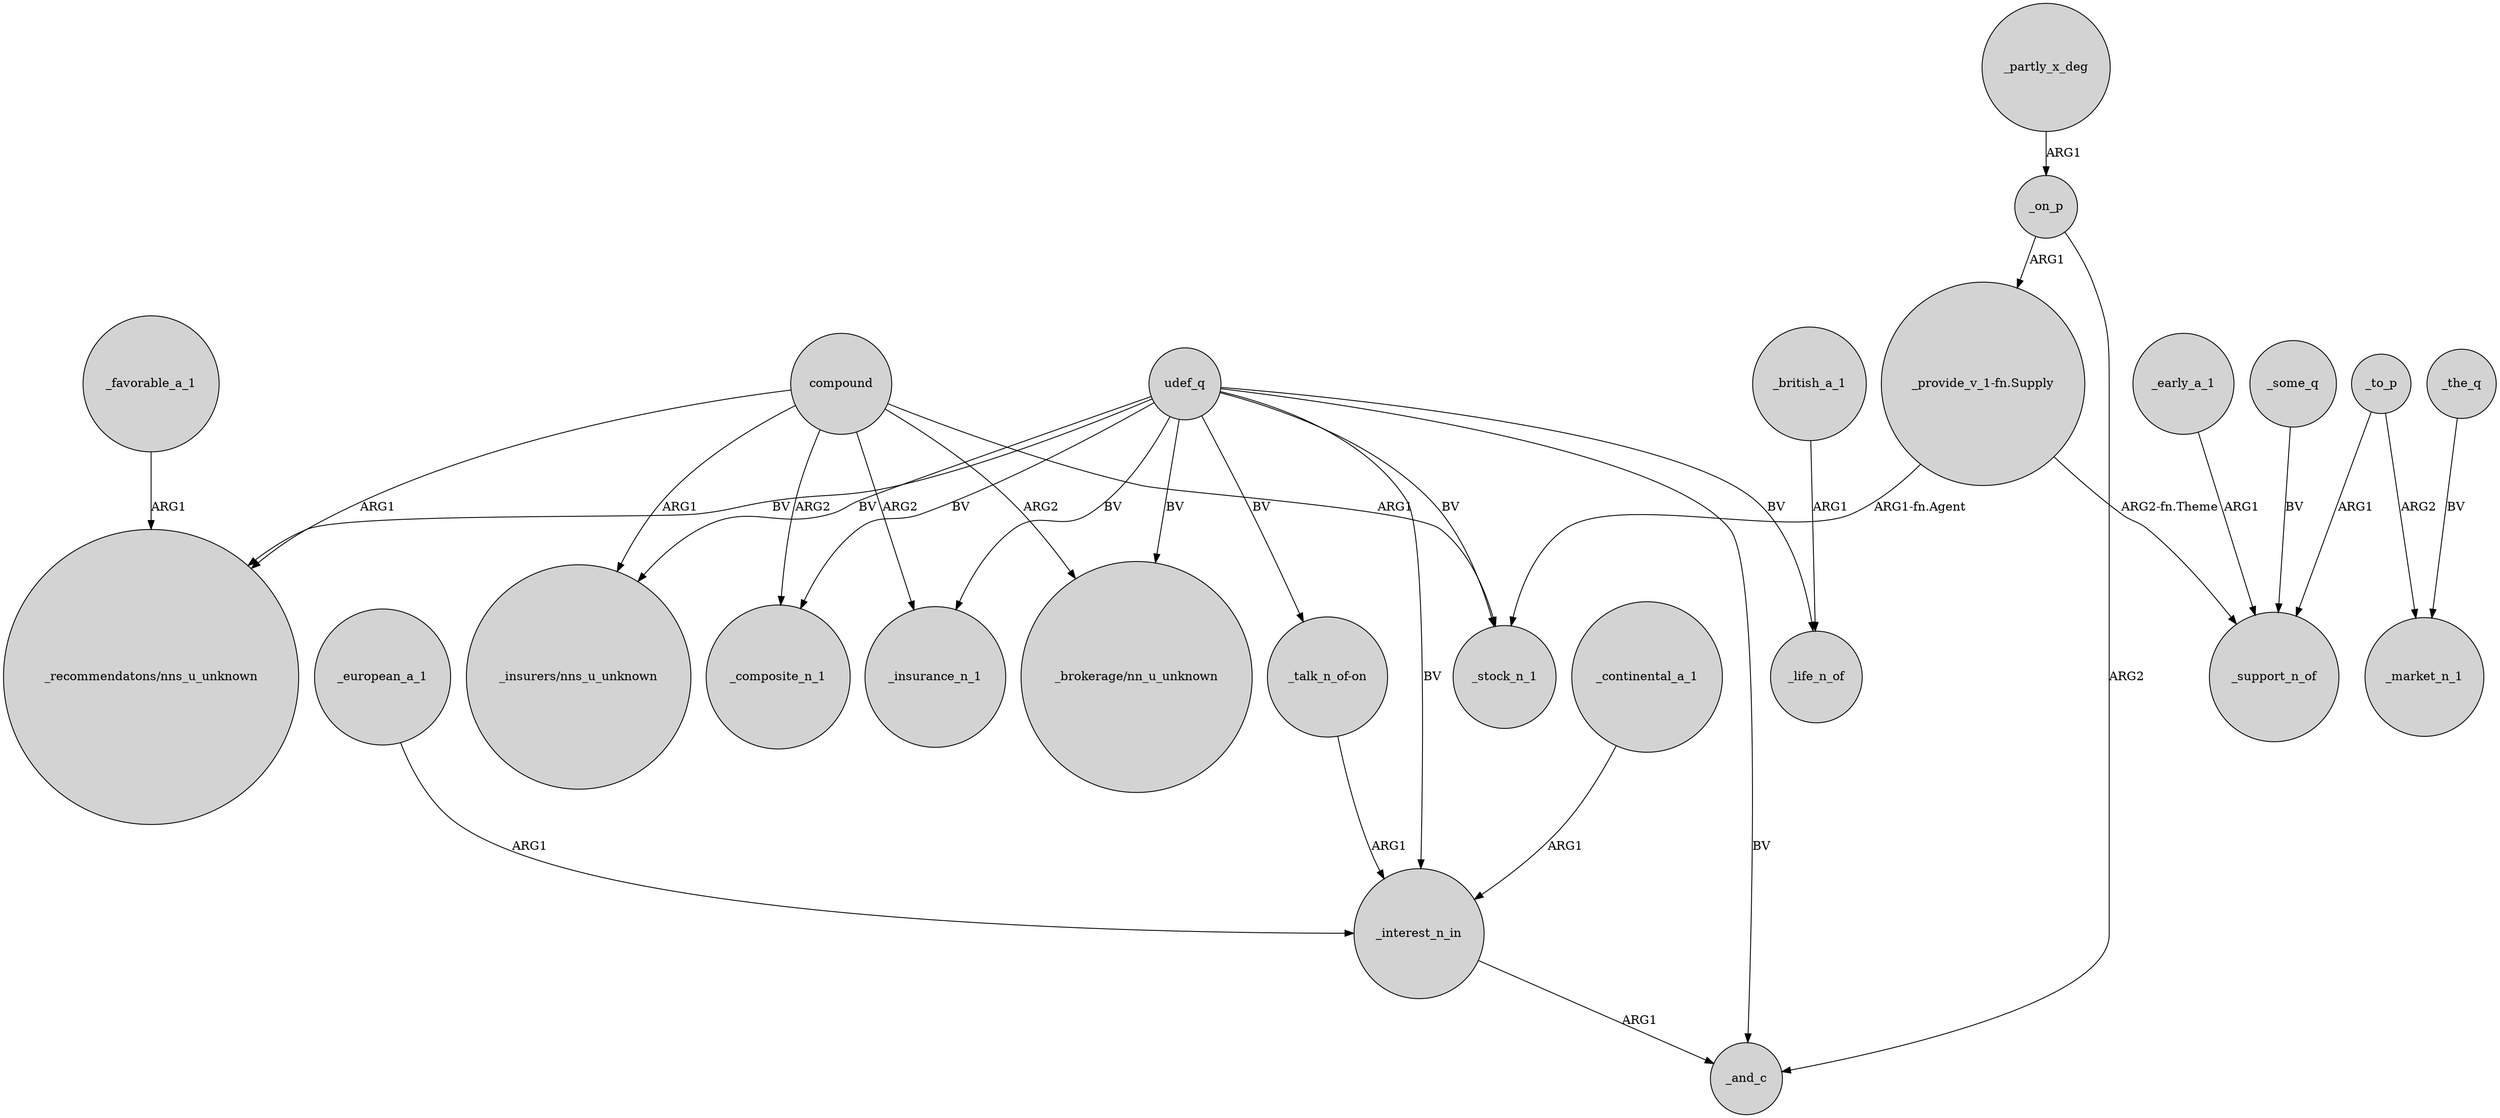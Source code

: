 digraph {
	node [shape=circle style=filled]
	"_provide_v_1-fn.Supply" -> _stock_n_1 [label="ARG1-fn.Agent"]
	udef_q -> "_recommendatons/nns_u_unknown" [label=BV]
	compound -> _insurance_n_1 [label=ARG2]
	_continental_a_1 -> _interest_n_in [label=ARG1]
	udef_q -> _life_n_of [label=BV]
	udef_q -> _insurance_n_1 [label=BV]
	udef_q -> _composite_n_1 [label=BV]
	_some_q -> _support_n_of [label=BV]
	_favorable_a_1 -> "_recommendatons/nns_u_unknown" [label=ARG1]
	_british_a_1 -> _life_n_of [label=ARG1]
	compound -> _stock_n_1 [label=ARG1]
	udef_q -> _interest_n_in [label=BV]
	compound -> "_brokerage/nn_u_unknown" [label=ARG2]
	_interest_n_in -> _and_c [label=ARG1]
	_partly_x_deg -> _on_p [label=ARG1]
	compound -> "_recommendatons/nns_u_unknown" [label=ARG1]
	udef_q -> "_brokerage/nn_u_unknown" [label=BV]
	_to_p -> _market_n_1 [label=ARG2]
	udef_q -> _stock_n_1 [label=BV]
	udef_q -> "_talk_n_of-on" [label=BV]
	_european_a_1 -> _interest_n_in [label=ARG1]
	"_talk_n_of-on" -> _interest_n_in [label=ARG1]
	_early_a_1 -> _support_n_of [label=ARG1]
	compound -> "_insurers/nns_u_unknown" [label=ARG1]
	_on_p -> "_provide_v_1-fn.Supply" [label=ARG1]
	_on_p -> _and_c [label=ARG2]
	"_provide_v_1-fn.Supply" -> _support_n_of [label="ARG2-fn.Theme"]
	udef_q -> "_insurers/nns_u_unknown" [label=BV]
	_the_q -> _market_n_1 [label=BV]
	udef_q -> _and_c [label=BV]
	compound -> _composite_n_1 [label=ARG2]
	_to_p -> _support_n_of [label=ARG1]
}
